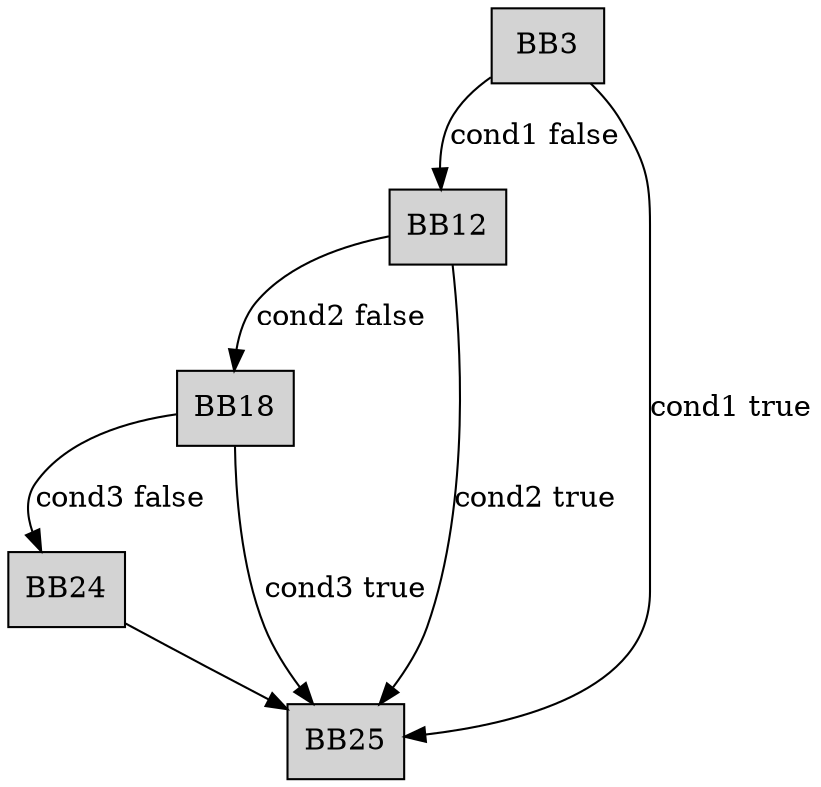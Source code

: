 digraph CFG {
    node[shape=box, style=filled];

    BB3[label="BB3"];
    BB12[label="BB12"];
    BB18[label="BB18"];
    BB24[label="BB24"];
    BB25[label="BB25"];

    BB3 -> BB12[label="cond1 false"];
    BB3 -> BB25[label="cond1 true"];

    BB12 -> BB18[label="cond2 false"];
    BB12 -> BB25[label="cond2 true"];

    BB18 -> BB24[label="cond3 false"];
    BB18 -> BB25[label="cond3 true"];

    BB24 -> BB25;
}